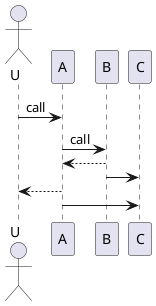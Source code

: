 @startuml test.svg
actor U
participant A
participant B
U -> A : call
A -> B : call
A <-- B
B -> C
U <-- A
A -> C
@enduml

@startuml test2.svg
class A
class B
class C
@enduml
